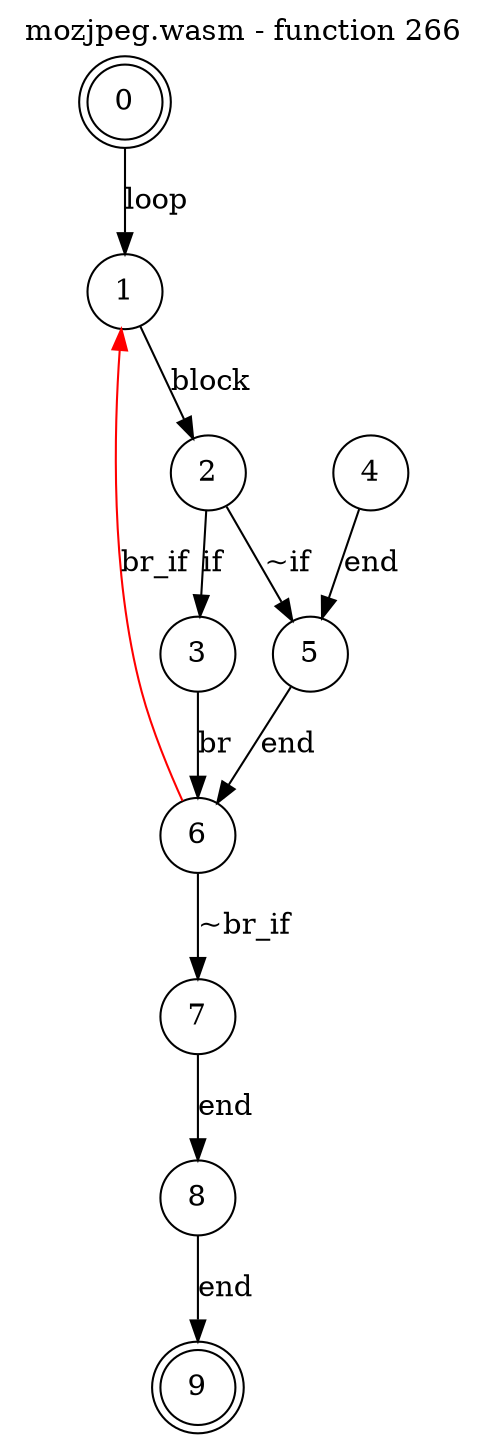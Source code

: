 digraph finite_state_machine {
    label = "mozjpeg.wasm - function 266"
    labelloc =  t
    labelfontsize = 16
    labelfontcolor = black
    labelfontname = "Helvetica"
    node [shape = doublecircle]; 0 9;
    node [shape = circle];
    0 -> 1[label = "loop"];
    1 -> 2[label = "block"];
    2 -> 3[label = "if"];
    2 -> 5[label = "~if"];
    3 -> 6[label = "br"];
    4 -> 5[label = "end"];
    5 -> 6[label = "end"];
    6 -> 7[label = "~br_if"];
    6 -> 1[color="red" label = "br_if"];
    7 -> 8[label = "end"];
    8 -> 9[label = "end"];
}
